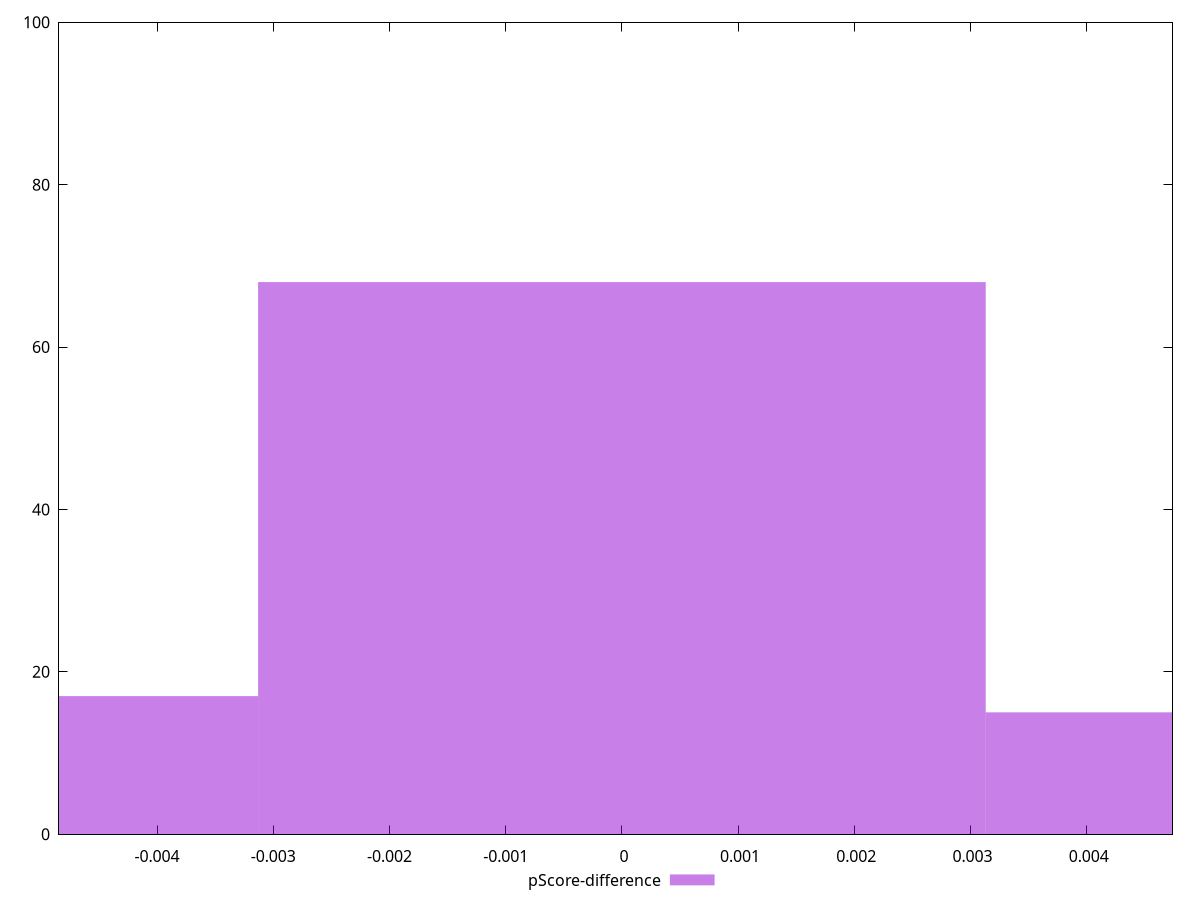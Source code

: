 reset

$pScoreDifference <<EOF
0 68
-0.00626105865953819 17
0.00626105865953819 15
EOF

set key outside below
set boxwidth 0.00626105865953819
set xrange [-0.004843677673407543:0.004737703492325385]
set yrange [0:100]
set trange [0:100]
set style fill transparent solid 0.5 noborder
set terminal svg size 640, 490 enhanced background rgb 'white'
set output "reports/report_00028_2021-02-24T12-49-42.674Z/first-contentful-paint/samples/card/pScore-difference/histogram.svg"

plot $pScoreDifference title "pScore-difference" with boxes

reset
